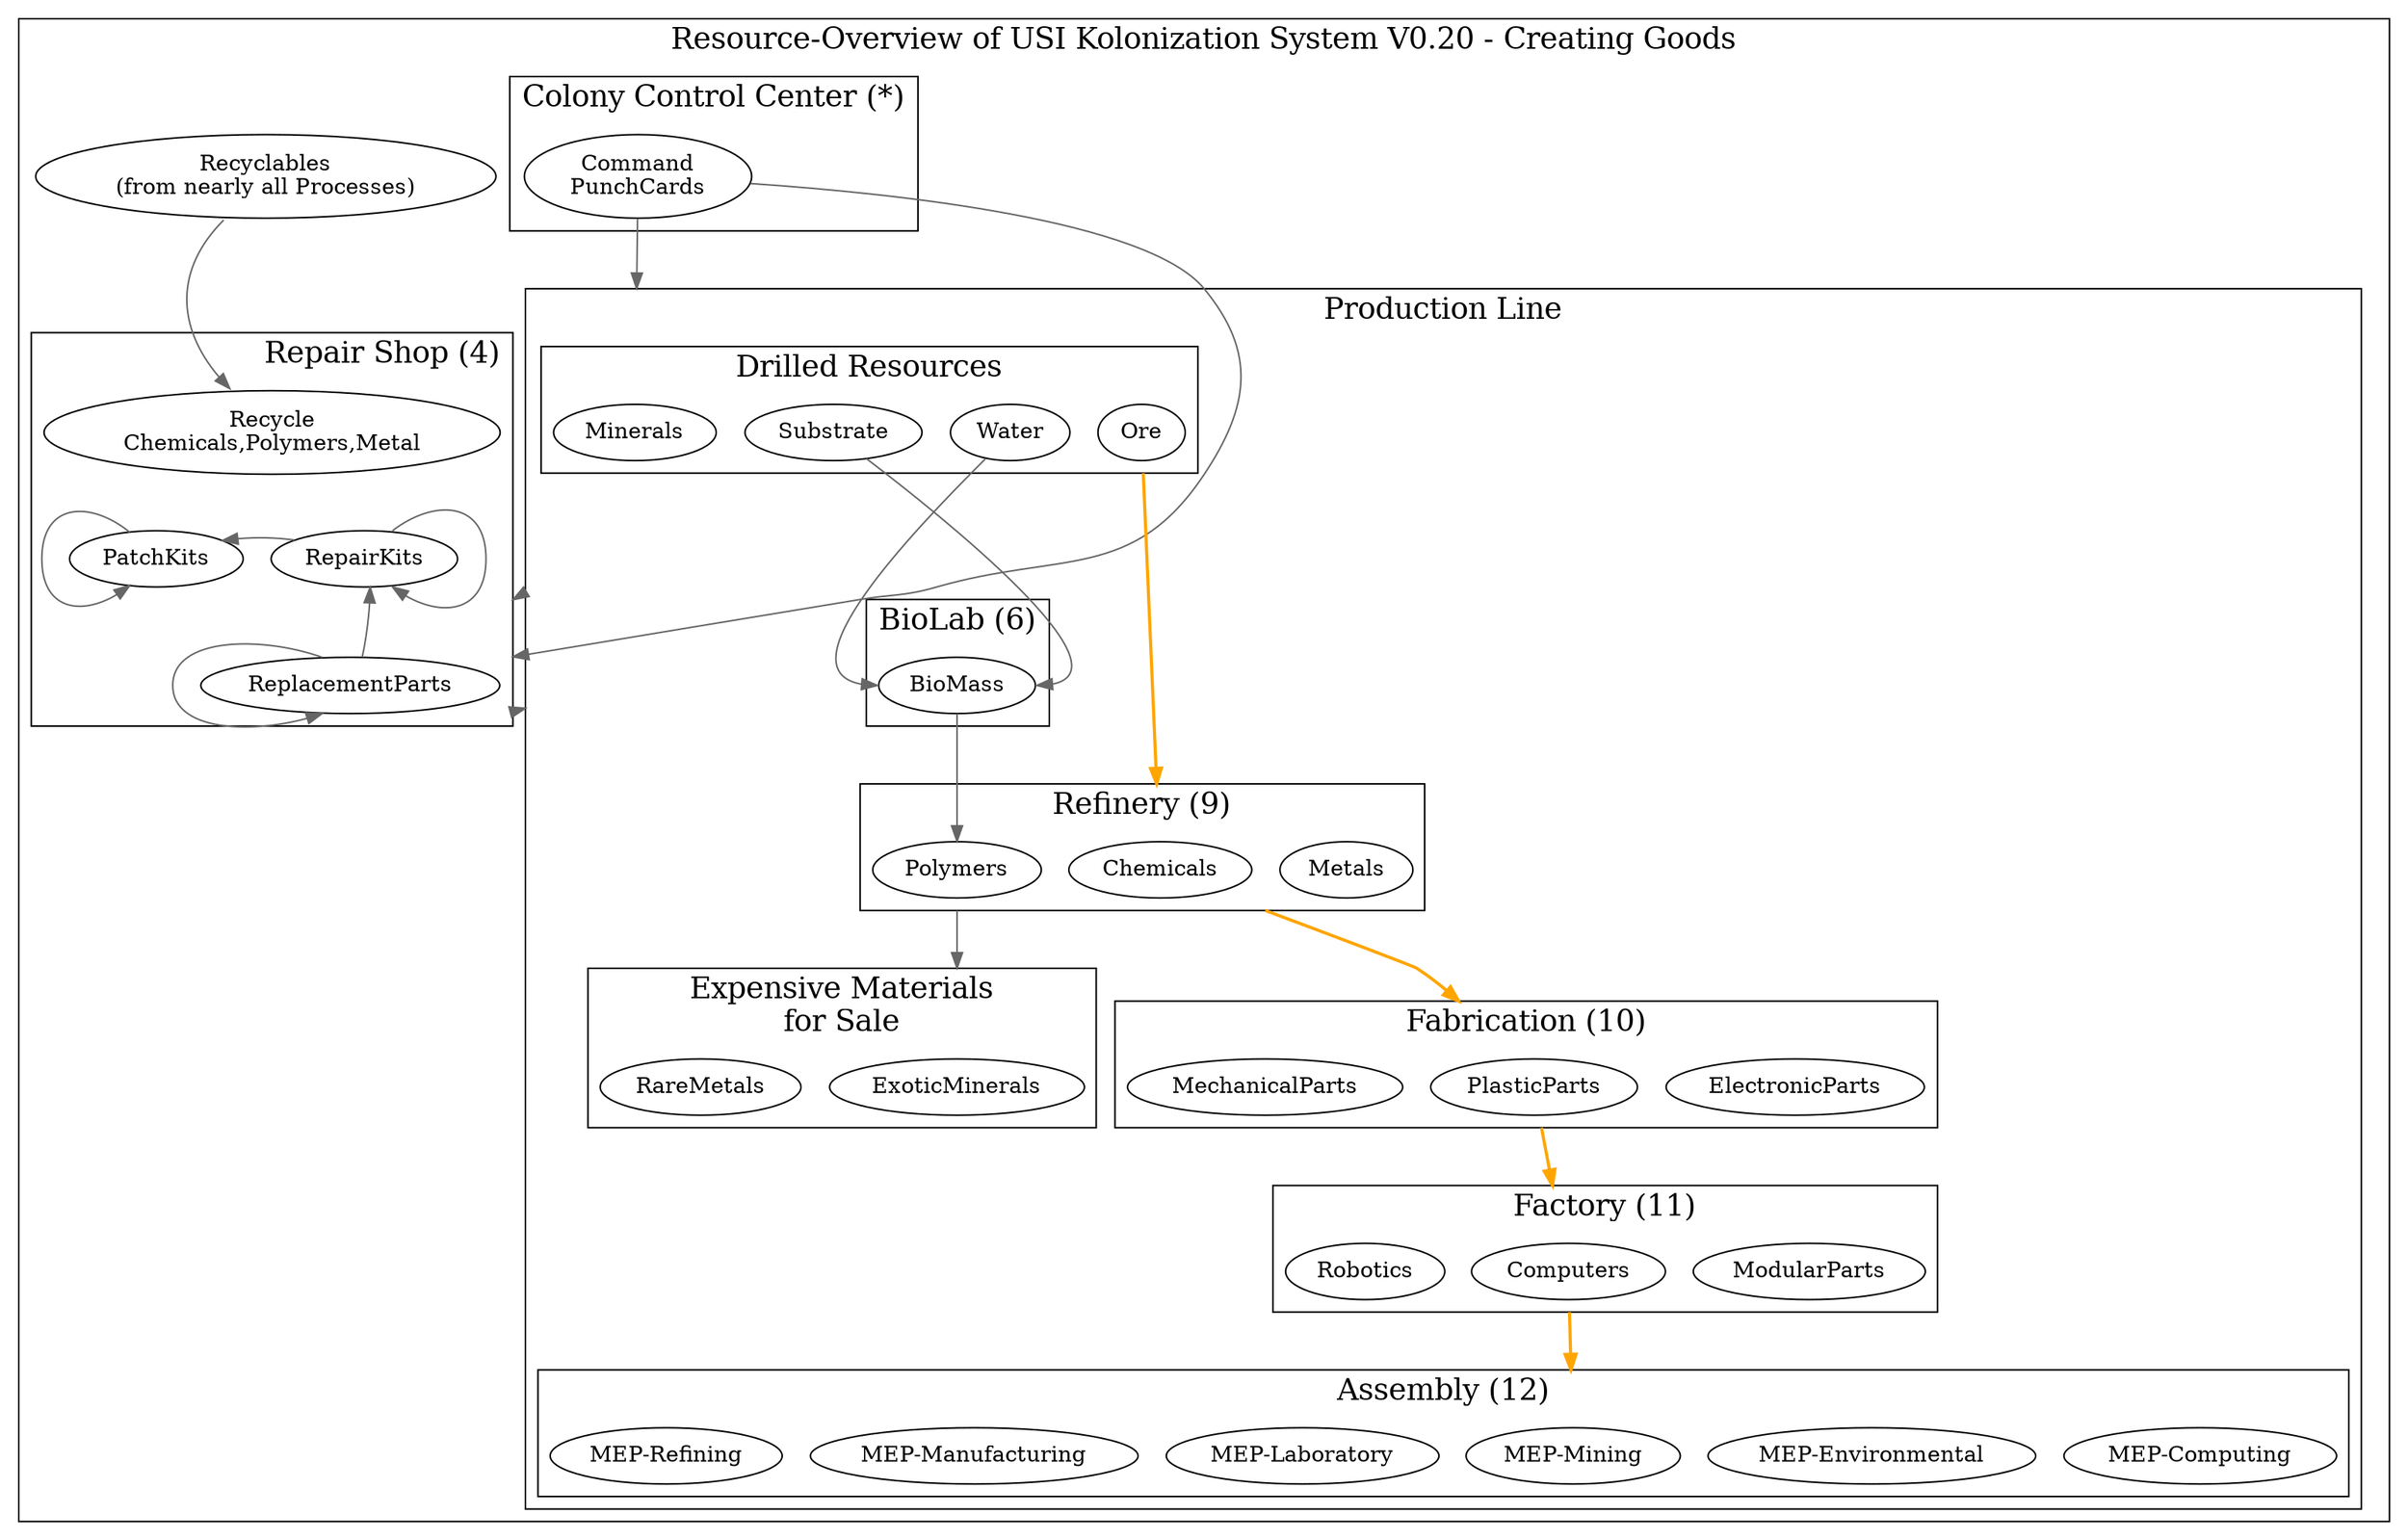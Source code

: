 /* -*- coding: utf-8; -*-
Overview over USI Kolonization System Resources
Copyright 2014 By Mhoram

This Work may be distributed under the Creative Commons
Attribution-ShareAlike 4.0 International or Creative Commons
Attribution-NonCommercial-ShareAlike 4.0 International License as you
chose.

*/

# dot -Tpdf -o ProductionLine.pdf ProductionLine.dot
# dot -Tpng -o ProductionLine.png ProductionLine.dot

digraph Resources {
    compound=true;

    subgraph clusterPRODUCTION {
        graph [label="Resource-Overview of USI Kolonization System V0.20 - Creating Goods" fontsize=19];

        subgraph clusterCCCP {
            label="Colony Control Center (*)";
            CommandP [label="Command\nPunchCards"];
        }

        subgraph clusterProductionLine {
            label="Production Line";

            subgraph clusterBIOLABP {
                label="BioLab (6)";
                PBioMass [label="BioMass"];
            }

            subgraph clusterResources {
                label="Drilled Resources";
                WaterR [label="Water"];
                SubstrateR [label="Substrate"];
                Ore;
                Minerals;
            }

            subgraph clusterRefinery {
                label="Refinery (9)";
                Metals;
                Polymers;
                Chemicals;
            }

            subgraph clusterFabrication {
                label="Fabrication (10)"
                ElectronicParts;
                PlasticParts;
                MechanicalParts;
            }

            subgraph clusterFactory {
                label="Factory (11)"
                ModularParts;
                Computers;
                Robotics;
            }

            subgraph clusterAssembly {
                label="Assembly (12)";
                "MEP-Computing";
                "MEP-Environmental";
                "MEP-Mining";
                "MEP-Laboratory";
                "MEP-Manufacturing";
                "MEP-Refining";
            }

            subgraph clusterSpecials {
                label="Expensive Materials\nfor Sale";
                ExoticMinerals;
                RareMetals;
            }
        }

        Recyclables [label="Recyclables\n(from nearly all Processes)"];

        subgraph clusterRepair {
            label="Repair Shop (4)";
            labeljust="r";
            PatchKits;
            RepairKits;
            ReplacementParts;
            Recycle [label="Recycle\nChemicals,Polymers,Metal"];
            edge [color="#666666"];
            {
                rank = same;
                edge [minlen=1];
                PatchKits -> RepairKits [style=invisible,arrowhead=none];
            }
            {
                Recycle -> PatchKits [style=invisible,arrowhead=none];
                RepairKits -> ReplacementParts [style=invisible,arrowhead=none];
            }
            PatchKits -> PatchKits [tailport=nw,headport=sw];
            RepairKits -> PatchKits;
            RepairKits -> RepairKits [tailport=ne,headport=se];
            ReplacementParts -> RepairKits [constraint = false];
            ReplacementParts -> ReplacementParts [tailport=nw,headport=sw];
        }

/*        {
            rank = same;
            ReplacementParts -> Chemicals;
        }
*/
        edge [minlen=2, color="#666666"];

        CommandP -> Minerals [lhead=clusterProductionLine];
        CommandP -> ReplacementParts [lhead=clusterRepair,constraint = false];
        ReplacementParts -> Ore [lhead=clusterProductionLine,ltail=clusterRepair,tailport=se];
        PBioMass -> Polymers [];
        SubstrateR -> PBioMass [headport=e];
        WaterR -> PBioMass [tailport=sw,headport=w];
        SubstrateR -> ReplacementParts [ltail=clusterProductionLine,lhead=clusterRepair];

        Polymers -> ExoticMinerals [ltail=clusterRefinery,lhead=clusterSpecials];
        Ore -> Chemicals [lhead=clusterRefinery; ltail=clusterResources, penwidth=2, color="orange"];

        Chemicals -> PlasticParts [lhead=clusterFabrication; ltail=clusterRefinery, penwidth=2, color="orange"];

        PlasticParts -> Computers [lhead=clusterFactory; ltail=clusterFabrication, penwidth=2, color="orange"];

        Computers -> "MEP-Mining" [lhead=clusterAssembly; ltail=clusterFactory, penwidth=2, color="orange"];

        Recyclables -> Recycle [tailport=sw,headport=nw];
    }

}
